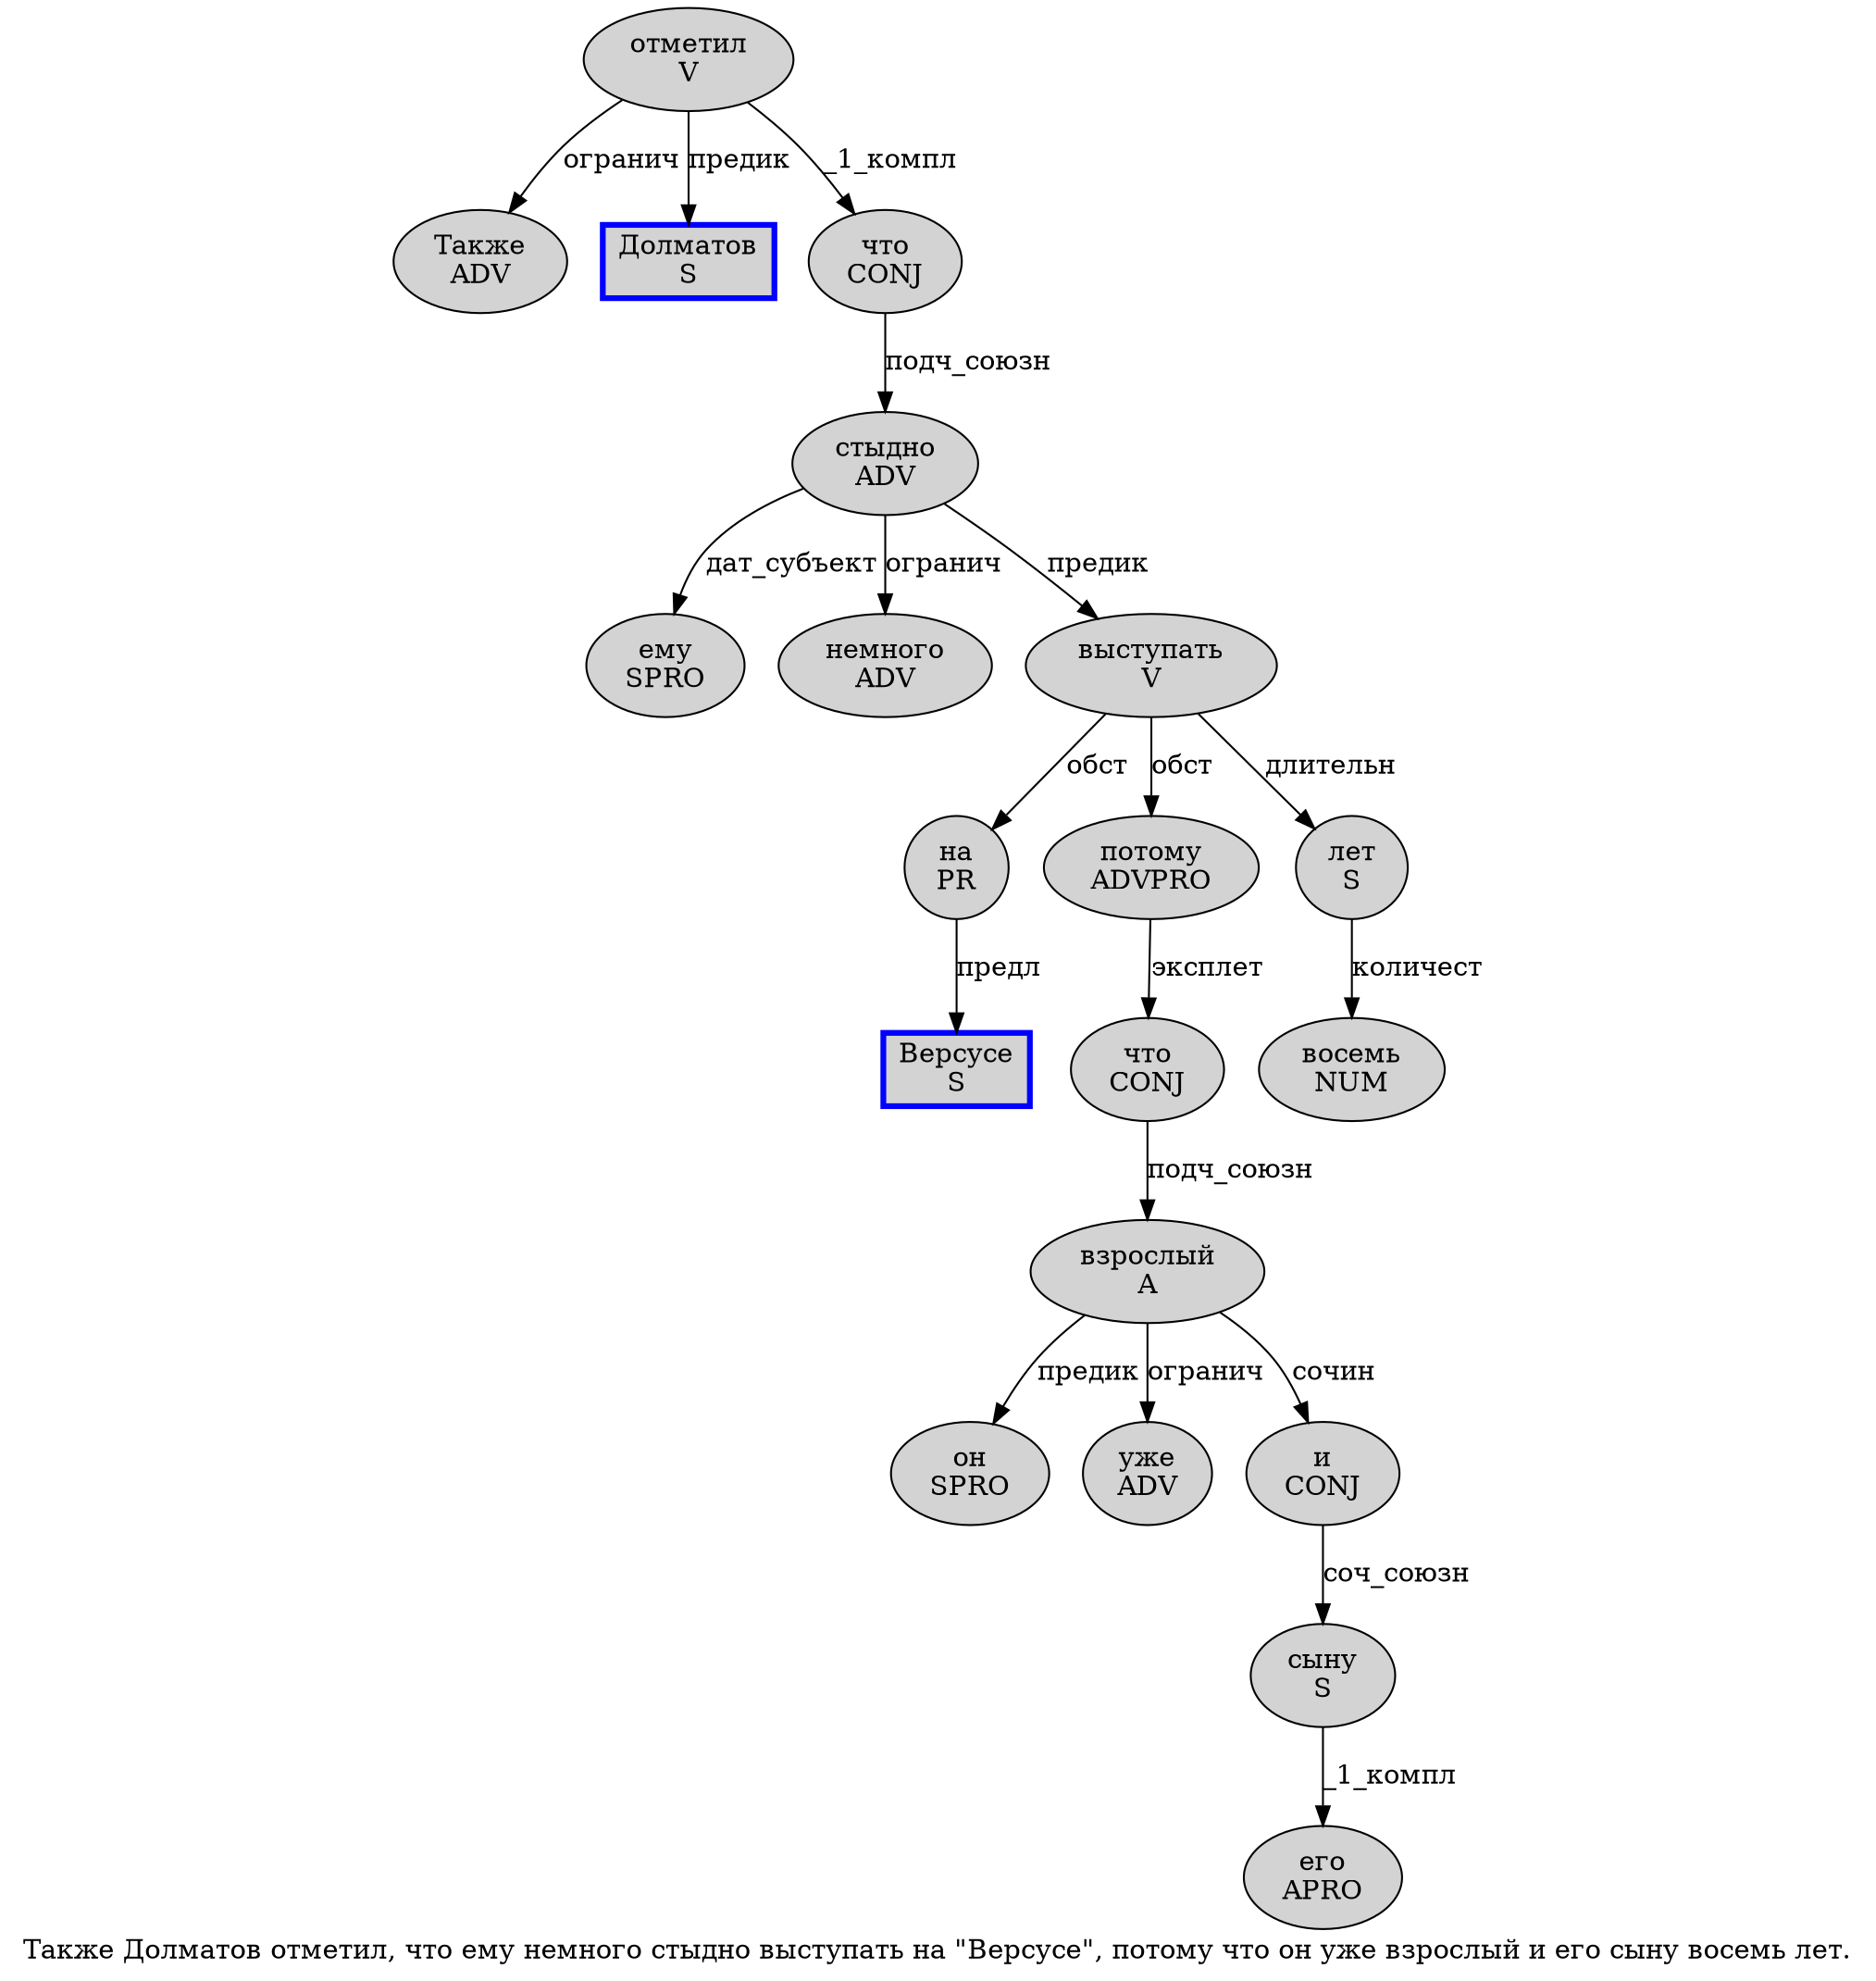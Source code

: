 digraph SENTENCE_395 {
	graph [label="Также Долматов отметил, что ему немного стыдно выступать на \"Версусе\", потому что он уже взрослый и его сыну восемь лет."]
	node [style=filled]
		0 [label="Также
ADV" color="" fillcolor=lightgray penwidth=1 shape=ellipse]
		1 [label="Долматов
S" color=blue fillcolor=lightgray penwidth=3 shape=box]
		2 [label="отметил
V" color="" fillcolor=lightgray penwidth=1 shape=ellipse]
		4 [label="что
CONJ" color="" fillcolor=lightgray penwidth=1 shape=ellipse]
		5 [label="ему
SPRO" color="" fillcolor=lightgray penwidth=1 shape=ellipse]
		6 [label="немного
ADV" color="" fillcolor=lightgray penwidth=1 shape=ellipse]
		7 [label="стыдно
ADV" color="" fillcolor=lightgray penwidth=1 shape=ellipse]
		8 [label="выступать
V" color="" fillcolor=lightgray penwidth=1 shape=ellipse]
		9 [label="на
PR" color="" fillcolor=lightgray penwidth=1 shape=ellipse]
		11 [label="Версусе
S" color=blue fillcolor=lightgray penwidth=3 shape=box]
		14 [label="потому
ADVPRO" color="" fillcolor=lightgray penwidth=1 shape=ellipse]
		15 [label="что
CONJ" color="" fillcolor=lightgray penwidth=1 shape=ellipse]
		16 [label="он
SPRO" color="" fillcolor=lightgray penwidth=1 shape=ellipse]
		17 [label="уже
ADV" color="" fillcolor=lightgray penwidth=1 shape=ellipse]
		18 [label="взрослый
A" color="" fillcolor=lightgray penwidth=1 shape=ellipse]
		19 [label="и
CONJ" color="" fillcolor=lightgray penwidth=1 shape=ellipse]
		20 [label="его
APRO" color="" fillcolor=lightgray penwidth=1 shape=ellipse]
		21 [label="сыну
S" color="" fillcolor=lightgray penwidth=1 shape=ellipse]
		22 [label="восемь
NUM" color="" fillcolor=lightgray penwidth=1 shape=ellipse]
		23 [label="лет
S" color="" fillcolor=lightgray penwidth=1 shape=ellipse]
			19 -> 21 [label="соч_союзн"]
			4 -> 7 [label="подч_союзн"]
			21 -> 20 [label="_1_компл"]
			18 -> 16 [label="предик"]
			18 -> 17 [label="огранич"]
			18 -> 19 [label="сочин"]
			2 -> 0 [label="огранич"]
			2 -> 1 [label="предик"]
			2 -> 4 [label="_1_компл"]
			8 -> 9 [label="обст"]
			8 -> 14 [label="обст"]
			8 -> 23 [label="длительн"]
			9 -> 11 [label="предл"]
			23 -> 22 [label="количест"]
			14 -> 15 [label="эксплет"]
			15 -> 18 [label="подч_союзн"]
			7 -> 5 [label="дат_субъект"]
			7 -> 6 [label="огранич"]
			7 -> 8 [label="предик"]
}